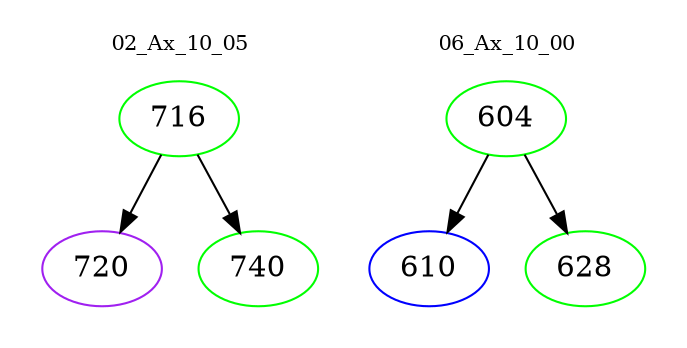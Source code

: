digraph{
subgraph cluster_0 {
color = white
label = "02_Ax_10_05";
fontsize=10;
T0_716 [label="716", color="green"]
T0_716 -> T0_720 [color="black"]
T0_720 [label="720", color="purple"]
T0_716 -> T0_740 [color="black"]
T0_740 [label="740", color="green"]
}
subgraph cluster_1 {
color = white
label = "06_Ax_10_00";
fontsize=10;
T1_604 [label="604", color="green"]
T1_604 -> T1_610 [color="black"]
T1_610 [label="610", color="blue"]
T1_604 -> T1_628 [color="black"]
T1_628 [label="628", color="green"]
}
}
